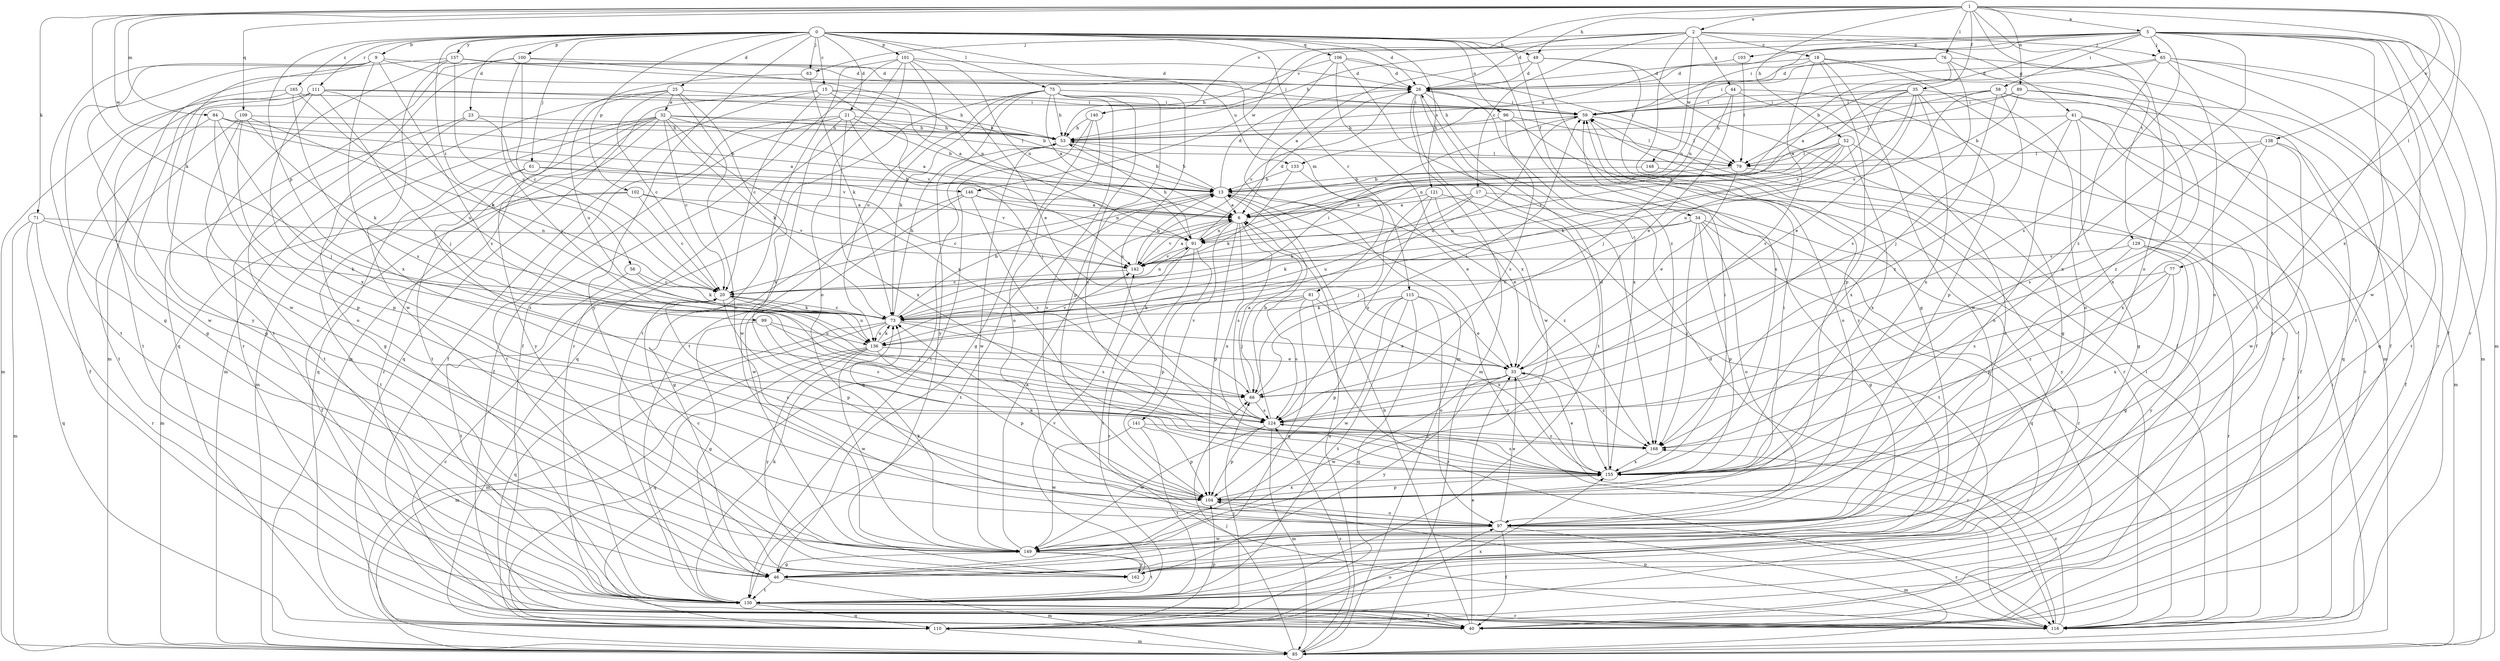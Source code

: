 strict digraph  {
0;
1;
2;
5;
6;
9;
13;
15;
17;
18;
20;
21;
23;
25;
26;
32;
33;
34;
35;
40;
41;
44;
46;
49;
52;
53;
56;
58;
59;
61;
63;
65;
66;
71;
73;
75;
76;
77;
79;
81;
84;
85;
89;
91;
96;
97;
99;
100;
101;
102;
103;
104;
106;
109;
110;
111;
115;
116;
121;
124;
129;
130;
133;
136;
138;
140;
141;
142;
146;
148;
149;
155;
157;
162;
165;
168;
0 -> 9  [label=b];
0 -> 15  [label=c];
0 -> 21  [label=d];
0 -> 23  [label=d];
0 -> 25  [label=d];
0 -> 26  [label=d];
0 -> 34  [label=f];
0 -> 49  [label=h];
0 -> 56  [label=i];
0 -> 61  [label=j];
0 -> 63  [label=j];
0 -> 75  [label=l];
0 -> 81  [label=m];
0 -> 96  [label=o];
0 -> 99  [label=p];
0 -> 100  [label=p];
0 -> 101  [label=p];
0 -> 102  [label=p];
0 -> 106  [label=q];
0 -> 111  [label=r];
0 -> 115  [label=r];
0 -> 121  [label=s];
0 -> 157  [label=y];
0 -> 162  [label=y];
0 -> 165  [label=z];
0 -> 168  [label=z];
1 -> 2  [label=a];
1 -> 5  [label=a];
1 -> 35  [label=f];
1 -> 49  [label=h];
1 -> 52  [label=h];
1 -> 71  [label=k];
1 -> 73  [label=k];
1 -> 76  [label=l];
1 -> 77  [label=l];
1 -> 84  [label=m];
1 -> 89  [label=n];
1 -> 97  [label=o];
1 -> 109  [label=q];
1 -> 129  [label=t];
1 -> 130  [label=t];
1 -> 138  [label=v];
1 -> 140  [label=v];
1 -> 146  [label=w];
1 -> 155  [label=x];
2 -> 17  [label=c];
2 -> 18  [label=c];
2 -> 26  [label=d];
2 -> 41  [label=g];
2 -> 44  [label=g];
2 -> 46  [label=g];
2 -> 63  [label=j];
2 -> 65  [label=j];
2 -> 146  [label=w];
2 -> 148  [label=w];
5 -> 13  [label=b];
5 -> 40  [label=f];
5 -> 53  [label=h];
5 -> 58  [label=i];
5 -> 59  [label=i];
5 -> 65  [label=j];
5 -> 85  [label=m];
5 -> 103  [label=p];
5 -> 116  [label=r];
5 -> 124  [label=s];
5 -> 130  [label=t];
5 -> 133  [label=u];
5 -> 140  [label=v];
5 -> 149  [label=w];
5 -> 168  [label=z];
6 -> 91  [label=n];
6 -> 104  [label=p];
6 -> 124  [label=s];
6 -> 141  [label=v];
6 -> 142  [label=v];
6 -> 155  [label=x];
9 -> 26  [label=d];
9 -> 46  [label=g];
9 -> 124  [label=s];
9 -> 130  [label=t];
9 -> 133  [label=u];
9 -> 149  [label=w];
9 -> 155  [label=x];
9 -> 162  [label=y];
13 -> 6  [label=a];
13 -> 20  [label=c];
13 -> 26  [label=d];
13 -> 53  [label=h];
13 -> 116  [label=r];
13 -> 130  [label=t];
13 -> 168  [label=z];
15 -> 13  [label=b];
15 -> 20  [label=c];
15 -> 40  [label=f];
15 -> 59  [label=i];
15 -> 110  [label=q];
15 -> 142  [label=v];
17 -> 6  [label=a];
17 -> 40  [label=f];
17 -> 46  [label=g];
17 -> 73  [label=k];
17 -> 136  [label=u];
18 -> 26  [label=d];
18 -> 40  [label=f];
18 -> 85  [label=m];
18 -> 91  [label=n];
18 -> 104  [label=p];
18 -> 124  [label=s];
18 -> 149  [label=w];
20 -> 73  [label=k];
20 -> 91  [label=n];
20 -> 104  [label=p];
20 -> 136  [label=u];
21 -> 13  [label=b];
21 -> 40  [label=f];
21 -> 53  [label=h];
21 -> 66  [label=j];
21 -> 130  [label=t];
21 -> 149  [label=w];
21 -> 155  [label=x];
23 -> 46  [label=g];
23 -> 53  [label=h];
23 -> 130  [label=t];
23 -> 142  [label=v];
25 -> 6  [label=a];
25 -> 20  [label=c];
25 -> 32  [label=e];
25 -> 85  [label=m];
25 -> 97  [label=o];
25 -> 136  [label=u];
25 -> 155  [label=x];
26 -> 59  [label=i];
26 -> 85  [label=m];
26 -> 130  [label=t];
26 -> 142  [label=v];
26 -> 149  [label=w];
26 -> 155  [label=x];
32 -> 6  [label=a];
32 -> 20  [label=c];
32 -> 53  [label=h];
32 -> 73  [label=k];
32 -> 79  [label=l];
32 -> 85  [label=m];
32 -> 110  [label=q];
32 -> 116  [label=r];
32 -> 124  [label=s];
32 -> 130  [label=t];
32 -> 162  [label=y];
33 -> 66  [label=j];
33 -> 116  [label=r];
33 -> 149  [label=w];
33 -> 162  [label=y];
33 -> 168  [label=z];
34 -> 73  [label=k];
34 -> 91  [label=n];
34 -> 97  [label=o];
34 -> 104  [label=p];
34 -> 110  [label=q];
34 -> 116  [label=r];
34 -> 168  [label=z];
35 -> 6  [label=a];
35 -> 33  [label=e];
35 -> 53  [label=h];
35 -> 59  [label=i];
35 -> 97  [label=o];
35 -> 104  [label=p];
35 -> 136  [label=u];
35 -> 142  [label=v];
35 -> 155  [label=x];
40 -> 13  [label=b];
40 -> 20  [label=c];
40 -> 33  [label=e];
41 -> 40  [label=f];
41 -> 46  [label=g];
41 -> 53  [label=h];
41 -> 85  [label=m];
41 -> 97  [label=o];
41 -> 116  [label=r];
41 -> 155  [label=x];
44 -> 33  [label=e];
44 -> 46  [label=g];
44 -> 59  [label=i];
44 -> 66  [label=j];
44 -> 116  [label=r];
46 -> 85  [label=m];
46 -> 130  [label=t];
49 -> 6  [label=a];
49 -> 26  [label=d];
49 -> 40  [label=f];
49 -> 155  [label=x];
49 -> 162  [label=y];
52 -> 6  [label=a];
52 -> 73  [label=k];
52 -> 79  [label=l];
52 -> 91  [label=n];
52 -> 97  [label=o];
52 -> 142  [label=v];
52 -> 155  [label=x];
53 -> 13  [label=b];
53 -> 79  [label=l];
53 -> 110  [label=q];
53 -> 149  [label=w];
56 -> 20  [label=c];
56 -> 73  [label=k];
56 -> 130  [label=t];
58 -> 59  [label=i];
58 -> 66  [label=j];
58 -> 79  [label=l];
58 -> 110  [label=q];
58 -> 142  [label=v];
58 -> 155  [label=x];
58 -> 168  [label=z];
59 -> 53  [label=h];
59 -> 79  [label=l];
59 -> 97  [label=o];
59 -> 136  [label=u];
61 -> 13  [label=b];
61 -> 130  [label=t];
61 -> 142  [label=v];
61 -> 168  [label=z];
63 -> 73  [label=k];
63 -> 85  [label=m];
65 -> 6  [label=a];
65 -> 26  [label=d];
65 -> 85  [label=m];
65 -> 97  [label=o];
65 -> 110  [label=q];
65 -> 116  [label=r];
65 -> 155  [label=x];
66 -> 6  [label=a];
66 -> 59  [label=i];
66 -> 124  [label=s];
71 -> 73  [label=k];
71 -> 85  [label=m];
71 -> 91  [label=n];
71 -> 110  [label=q];
71 -> 116  [label=r];
73 -> 13  [label=b];
73 -> 20  [label=c];
73 -> 33  [label=e];
73 -> 53  [label=h];
73 -> 59  [label=i];
73 -> 85  [label=m];
73 -> 110  [label=q];
73 -> 124  [label=s];
73 -> 136  [label=u];
75 -> 6  [label=a];
75 -> 53  [label=h];
75 -> 59  [label=i];
75 -> 73  [label=k];
75 -> 97  [label=o];
75 -> 104  [label=p];
75 -> 110  [label=q];
75 -> 124  [label=s];
75 -> 130  [label=t];
75 -> 155  [label=x];
75 -> 162  [label=y];
76 -> 26  [label=d];
76 -> 40  [label=f];
76 -> 59  [label=i];
76 -> 91  [label=n];
76 -> 124  [label=s];
76 -> 130  [label=t];
77 -> 20  [label=c];
77 -> 124  [label=s];
77 -> 155  [label=x];
77 -> 168  [label=z];
79 -> 13  [label=b];
79 -> 33  [label=e];
79 -> 116  [label=r];
81 -> 46  [label=g];
81 -> 66  [label=j];
81 -> 73  [label=k];
81 -> 116  [label=r];
81 -> 124  [label=s];
81 -> 155  [label=x];
84 -> 6  [label=a];
84 -> 13  [label=b];
84 -> 40  [label=f];
84 -> 53  [label=h];
84 -> 66  [label=j];
84 -> 104  [label=p];
85 -> 6  [label=a];
85 -> 59  [label=i];
85 -> 66  [label=j];
85 -> 124  [label=s];
89 -> 13  [label=b];
89 -> 59  [label=i];
89 -> 79  [label=l];
89 -> 130  [label=t];
89 -> 168  [label=z];
91 -> 26  [label=d];
91 -> 53  [label=h];
91 -> 104  [label=p];
91 -> 116  [label=r];
91 -> 130  [label=t];
91 -> 142  [label=v];
96 -> 53  [label=h];
96 -> 79  [label=l];
96 -> 116  [label=r];
96 -> 124  [label=s];
97 -> 33  [label=e];
97 -> 40  [label=f];
97 -> 85  [label=m];
97 -> 116  [label=r];
97 -> 149  [label=w];
99 -> 46  [label=g];
99 -> 66  [label=j];
99 -> 124  [label=s];
99 -> 136  [label=u];
100 -> 20  [label=c];
100 -> 26  [label=d];
100 -> 66  [label=j];
100 -> 91  [label=n];
100 -> 110  [label=q];
100 -> 116  [label=r];
101 -> 26  [label=d];
101 -> 33  [label=e];
101 -> 40  [label=f];
101 -> 91  [label=n];
101 -> 97  [label=o];
101 -> 116  [label=r];
101 -> 130  [label=t];
101 -> 136  [label=u];
102 -> 6  [label=a];
102 -> 20  [label=c];
102 -> 40  [label=f];
102 -> 85  [label=m];
102 -> 142  [label=v];
103 -> 26  [label=d];
103 -> 79  [label=l];
104 -> 20  [label=c];
104 -> 59  [label=i];
104 -> 73  [label=k];
104 -> 97  [label=o];
104 -> 155  [label=x];
106 -> 26  [label=d];
106 -> 53  [label=h];
106 -> 79  [label=l];
106 -> 85  [label=m];
106 -> 155  [label=x];
106 -> 168  [label=z];
109 -> 20  [label=c];
109 -> 53  [label=h];
109 -> 73  [label=k];
109 -> 97  [label=o];
109 -> 104  [label=p];
109 -> 130  [label=t];
110 -> 66  [label=j];
110 -> 85  [label=m];
110 -> 97  [label=o];
110 -> 104  [label=p];
110 -> 155  [label=x];
111 -> 46  [label=g];
111 -> 53  [label=h];
111 -> 59  [label=i];
111 -> 66  [label=j];
111 -> 73  [label=k];
111 -> 85  [label=m];
111 -> 130  [label=t];
111 -> 155  [label=x];
115 -> 33  [label=e];
115 -> 73  [label=k];
115 -> 97  [label=o];
115 -> 104  [label=p];
115 -> 110  [label=q];
115 -> 130  [label=t];
115 -> 149  [label=w];
116 -> 26  [label=d];
116 -> 59  [label=i];
116 -> 104  [label=p];
116 -> 168  [label=z];
121 -> 6  [label=a];
121 -> 33  [label=e];
121 -> 66  [label=j];
121 -> 124  [label=s];
121 -> 130  [label=t];
124 -> 13  [label=b];
124 -> 85  [label=m];
124 -> 104  [label=p];
124 -> 149  [label=w];
124 -> 168  [label=z];
129 -> 46  [label=g];
129 -> 104  [label=p];
129 -> 116  [label=r];
129 -> 142  [label=v];
129 -> 162  [label=y];
130 -> 40  [label=f];
130 -> 73  [label=k];
130 -> 110  [label=q];
130 -> 116  [label=r];
133 -> 13  [label=b];
133 -> 33  [label=e];
133 -> 73  [label=k];
136 -> 33  [label=e];
136 -> 73  [label=k];
136 -> 85  [label=m];
136 -> 104  [label=p];
136 -> 110  [label=q];
136 -> 142  [label=v];
136 -> 149  [label=w];
136 -> 162  [label=y];
138 -> 40  [label=f];
138 -> 79  [label=l];
138 -> 124  [label=s];
138 -> 149  [label=w];
138 -> 155  [label=x];
140 -> 46  [label=g];
140 -> 53  [label=h];
140 -> 97  [label=o];
140 -> 130  [label=t];
141 -> 104  [label=p];
141 -> 130  [label=t];
141 -> 149  [label=w];
141 -> 168  [label=z];
142 -> 6  [label=a];
142 -> 13  [label=b];
142 -> 20  [label=c];
146 -> 6  [label=a];
146 -> 46  [label=g];
146 -> 91  [label=n];
146 -> 124  [label=s];
146 -> 149  [label=w];
148 -> 13  [label=b];
148 -> 162  [label=y];
149 -> 6  [label=a];
149 -> 20  [label=c];
149 -> 46  [label=g];
149 -> 73  [label=k];
149 -> 130  [label=t];
149 -> 162  [label=y];
155 -> 26  [label=d];
155 -> 33  [label=e];
155 -> 59  [label=i];
155 -> 104  [label=p];
155 -> 124  [label=s];
157 -> 20  [label=c];
157 -> 26  [label=d];
157 -> 59  [label=i];
157 -> 85  [label=m];
157 -> 130  [label=t];
157 -> 149  [label=w];
162 -> 142  [label=v];
165 -> 46  [label=g];
165 -> 59  [label=i];
165 -> 124  [label=s];
165 -> 136  [label=u];
165 -> 149  [label=w];
168 -> 155  [label=x];
}

